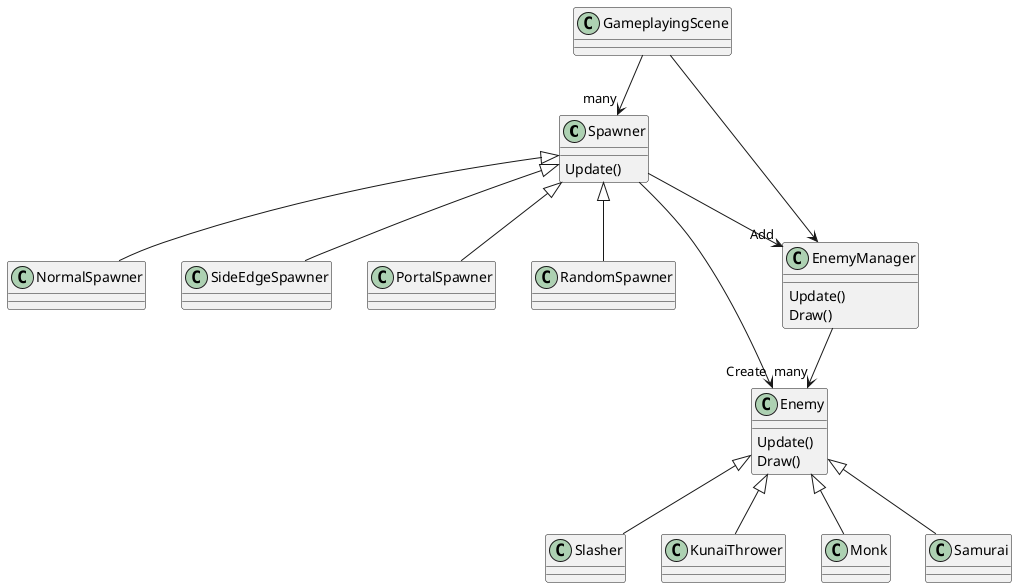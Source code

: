 @startuml
Spawner<|-- NormalSpawner
Spawner<|-- SideEdgeSpawner
Spawner<|-- PortalSpawner
Spawner<|-- RandomSpawner

Enemy<|-- Slasher
Enemy<|-- KunaiThrower
Enemy<|-- Monk
Enemy<|-- Samurai

GameplayingScene-->"many" Spawner
GameplayingScene-->EnemyManager
EnemyManager-->"many" Enemy
Spawner-->"Create" Enemy 
Spawner-->"Add" EnemyManager

Enemy : Update()
Enemy : Draw()

Spawner : Update()
EnemyManager : Update()
EnemyManager : Draw()

@enduml